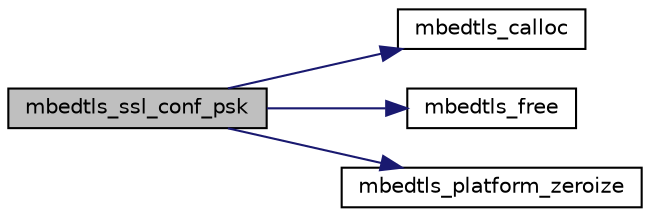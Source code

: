 digraph "mbedtls_ssl_conf_psk"
{
 // LATEX_PDF_SIZE
  edge [fontname="Helvetica",fontsize="10",labelfontname="Helvetica",labelfontsize="10"];
  node [fontname="Helvetica",fontsize="10",shape=record];
  rankdir="LR";
  Node1 [label="mbedtls_ssl_conf_psk",height=0.2,width=0.4,color="black", fillcolor="grey75", style="filled", fontcolor="black",tooltip="Set the Pre Shared Key (PSK) and the expected identity name."];
  Node1 -> Node2 [color="midnightblue",fontsize="10",style="solid",fontname="Helvetica"];
  Node2 [label="mbedtls_calloc",height=0.2,width=0.4,color="black", fillcolor="white", style="filled",URL="$dc/d3f/platform_8c.html#a065dcb25fe2c4492a910bec761400ebe",tooltip=" "];
  Node1 -> Node3 [color="midnightblue",fontsize="10",style="solid",fontname="Helvetica"];
  Node3 [label="mbedtls_free",height=0.2,width=0.4,color="black", fillcolor="white", style="filled",URL="$dc/d3f/platform_8c.html#a5aeffbc9179142d77ef35d3266d5fc4d",tooltip=" "];
  Node1 -> Node4 [color="midnightblue",fontsize="10",style="solid",fontname="Helvetica"];
  Node4 [label="mbedtls_platform_zeroize",height=0.2,width=0.4,color="black", fillcolor="white", style="filled",URL="$dd/dde/platform__util_8c.html#aa4e36b2c1c58d8ad89e1e11b6ebea2d9",tooltip="Securely zeroize a buffer."];
}
